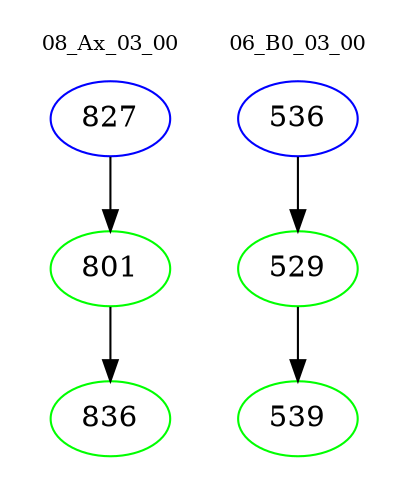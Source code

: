 digraph{
subgraph cluster_0 {
color = white
label = "08_Ax_03_00";
fontsize=10;
T0_827 [label="827", color="blue"]
T0_827 -> T0_801 [color="black"]
T0_801 [label="801", color="green"]
T0_801 -> T0_836 [color="black"]
T0_836 [label="836", color="green"]
}
subgraph cluster_1 {
color = white
label = "06_B0_03_00";
fontsize=10;
T1_536 [label="536", color="blue"]
T1_536 -> T1_529 [color="black"]
T1_529 [label="529", color="green"]
T1_529 -> T1_539 [color="black"]
T1_539 [label="539", color="green"]
}
}
